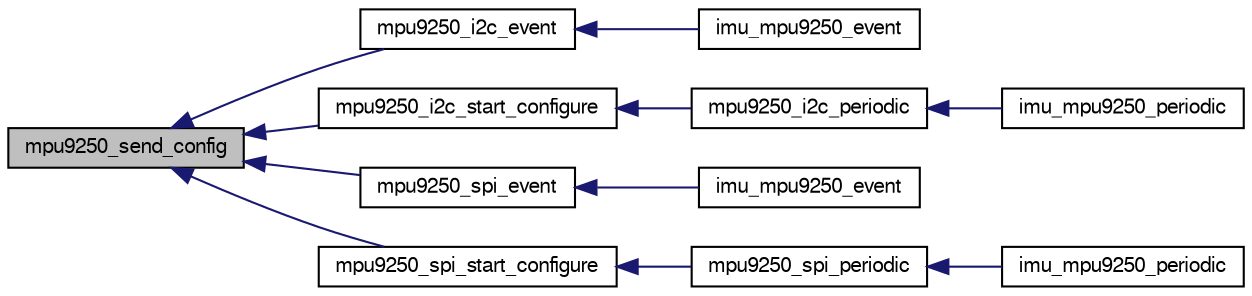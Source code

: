 digraph "mpu9250_send_config"
{
  edge [fontname="FreeSans",fontsize="10",labelfontname="FreeSans",labelfontsize="10"];
  node [fontname="FreeSans",fontsize="10",shape=record];
  rankdir="LR";
  Node1 [label="mpu9250_send_config",height=0.2,width=0.4,color="black", fillcolor="grey75", style="filled", fontcolor="black"];
  Node1 -> Node2 [dir="back",color="midnightblue",fontsize="10",style="solid",fontname="FreeSans"];
  Node2 [label="mpu9250_i2c_event",height=0.2,width=0.4,color="black", fillcolor="white", style="filled",URL="$mpu9250__i2c_8h.html#a0dae39bc87a61581cbe1e8a8a3138c0f"];
  Node2 -> Node3 [dir="back",color="midnightblue",fontsize="10",style="solid",fontname="FreeSans"];
  Node3 [label="imu_mpu9250_event",height=0.2,width=0.4,color="black", fillcolor="white", style="filled",URL="$imu__mpu9250__spi_8h.html#af140d4e8a775be026073e67fd3080aa2"];
  Node1 -> Node4 [dir="back",color="midnightblue",fontsize="10",style="solid",fontname="FreeSans"];
  Node4 [label="mpu9250_i2c_start_configure",height=0.2,width=0.4,color="black", fillcolor="white", style="filled",URL="$mpu9250__i2c_8h.html#aa6574d578c0a32f04893e3119a102ee6"];
  Node4 -> Node5 [dir="back",color="midnightblue",fontsize="10",style="solid",fontname="FreeSans"];
  Node5 [label="mpu9250_i2c_periodic",height=0.2,width=0.4,color="black", fillcolor="white", style="filled",URL="$mpu9250__i2c_8h.html#a9186a17bab6df9561bd3f4bb088fa99e",tooltip="convenience function: read or start configuration if not already initialized "];
  Node5 -> Node6 [dir="back",color="midnightblue",fontsize="10",style="solid",fontname="FreeSans"];
  Node6 [label="imu_mpu9250_periodic",height=0.2,width=0.4,color="black", fillcolor="white", style="filled",URL="$imu__mpu9250__spi_8h.html#a38ba54b488a6adbea2dfb5a060d5d8b5"];
  Node1 -> Node7 [dir="back",color="midnightblue",fontsize="10",style="solid",fontname="FreeSans"];
  Node7 [label="mpu9250_spi_event",height=0.2,width=0.4,color="black", fillcolor="white", style="filled",URL="$mpu9250__spi_8h.html#af55574284fdd7772b638aa9c58093050"];
  Node7 -> Node8 [dir="back",color="midnightblue",fontsize="10",style="solid",fontname="FreeSans"];
  Node8 [label="imu_mpu9250_event",height=0.2,width=0.4,color="black", fillcolor="white", style="filled",URL="$imu__mpu9250__spi_8c.html#af140d4e8a775be026073e67fd3080aa2"];
  Node1 -> Node9 [dir="back",color="midnightblue",fontsize="10",style="solid",fontname="FreeSans"];
  Node9 [label="mpu9250_spi_start_configure",height=0.2,width=0.4,color="black", fillcolor="white", style="filled",URL="$mpu9250__spi_8h.html#ac4ebbe613cb0fbf0766180f78db0e175"];
  Node9 -> Node10 [dir="back",color="midnightblue",fontsize="10",style="solid",fontname="FreeSans"];
  Node10 [label="mpu9250_spi_periodic",height=0.2,width=0.4,color="black", fillcolor="white", style="filled",URL="$mpu9250__spi_8h.html#a7084b87018d7fa1b0693a41d01bc3f7f",tooltip="convenience function: read or start configuration if not already initialized "];
  Node10 -> Node11 [dir="back",color="midnightblue",fontsize="10",style="solid",fontname="FreeSans"];
  Node11 [label="imu_mpu9250_periodic",height=0.2,width=0.4,color="black", fillcolor="white", style="filled",URL="$imu__mpu9250__spi_8c.html#a38ba54b488a6adbea2dfb5a060d5d8b5"];
}
